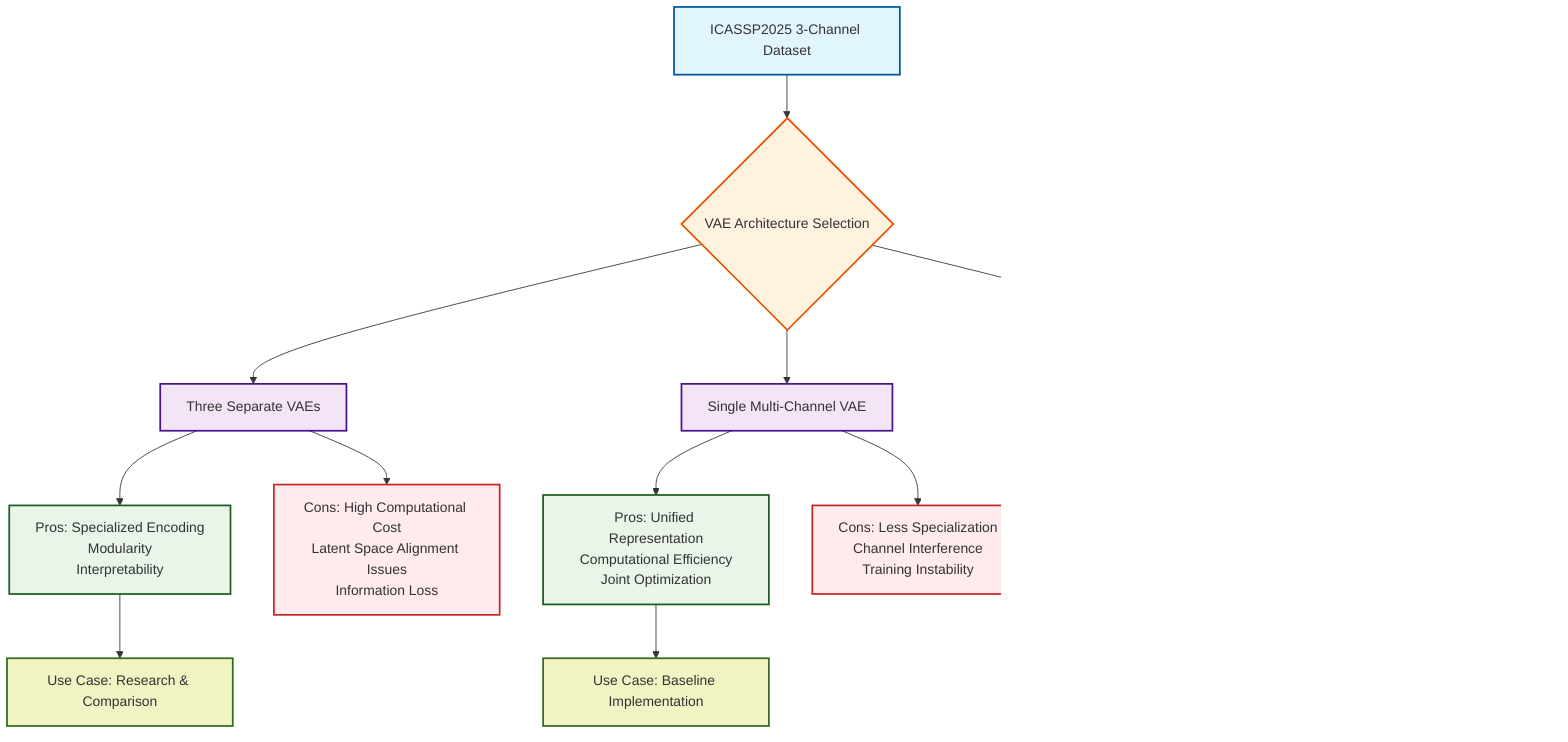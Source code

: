 %% VAE Architecture Comparison Flowchart
graph TD
    A[ICASSP2025 3-Channel Dataset] --> B{VAE Architecture Selection}
    
    B --> C[Three Separate VAEs]
    B --> D[Single Multi-Channel VAE]
    B --> E[Multi-Scale Cross-Attention VAE]
    
    C --> F[Pros: Specialized Encoding<br/>Modularity<br/>Interpretability]
    C --> G[Cons: High Computational Cost<br/>Latent Space Alignment Issues<br/>Information Loss]
    
    D --> H[Pros: Unified Representation<br/>Computational Efficiency<br/>Joint Optimization]
    D --> I[Cons: Less Specialization<br/>Channel Interference<br/>Training Instability]
    
    E --> J[Pros: Balanced Approach<br/>Cross-Modal Learning<br/>Scalability]
    E --> K[Cons: Complex Implementation<br/>Training Overhead<br/>Hyperparameter Sensitivity]
    
    F --> L[Use Case: Research & Comparison]
    H --> M[Use Case: Baseline Implementation]
    J --> N[Use Case: Recommended for Production]
    
    classDef dataset fill:#e1f5fe,stroke:#01579b,stroke-width:2px
    classDef decision fill:#fff3e0,stroke:#e65100,stroke-width:2px
    classDef architecture fill:#f3e5f5,stroke:#4a148c,stroke-width:2px
    classDef pros fill:#e8f5e8,stroke:#1b5e20,stroke-width:2px
    classDef cons fill:#ffebee,stroke:#c62828,stroke-width:2px
    classDef usecase fill:#f0f4c3,stroke:#33691e,stroke-width:2px
    
    class A dataset
    class B decision
    class C,D,E architecture
    class F,H,J pros
    class G,I,K cons
    class L,M,N usecase